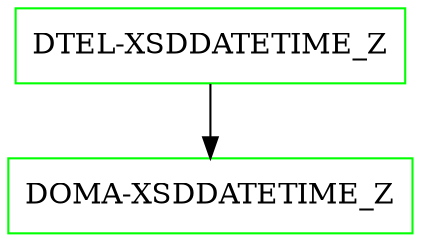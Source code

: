 digraph G {
  "DTEL-XSDDATETIME_Z" [shape=box,color=green];
  "DOMA-XSDDATETIME_Z" [shape=box,color=green,URL="./DOMA_XSDDATETIME_Z.html"];
  "DTEL-XSDDATETIME_Z" -> "DOMA-XSDDATETIME_Z";
}
